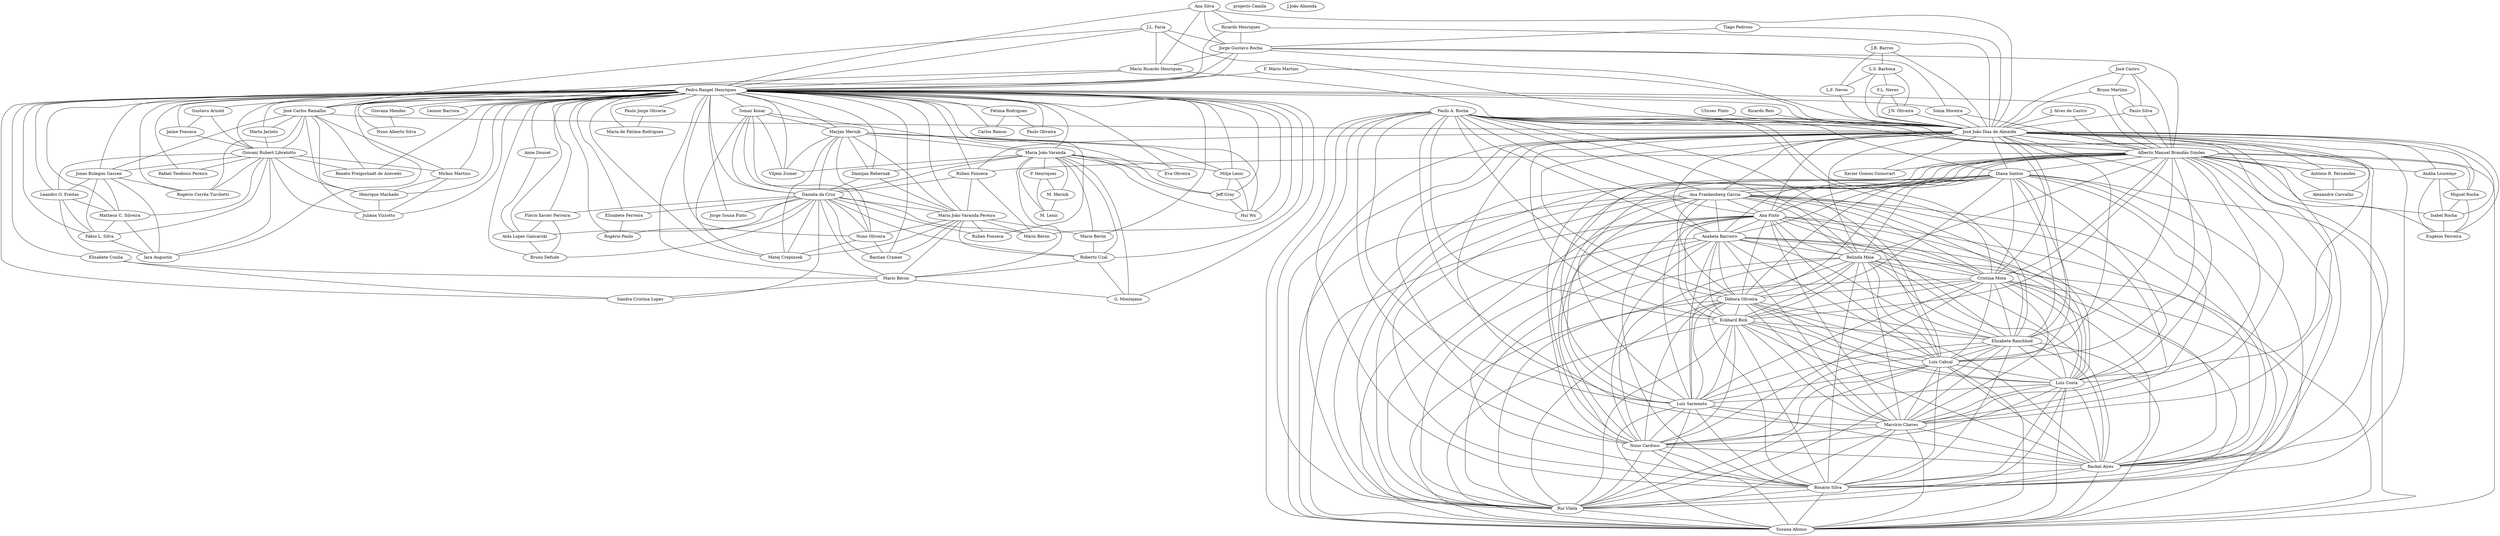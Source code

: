digraph G{
"F. Mário Martins"->{"Pedro Rangel Henriques","José João Dias de Almeida"}[arrowhead="none"]
"J.B. Barros"->{"L.S. Barbosa","L.F. Neves","José João Dias de Almeida"}[arrowhead="none"]
"projecto Camila"->{}[arrowhead="none"]
"Ulisses Pinto"->{"José João Dias de Almeida"}[arrowhead="none"]
"L.S. Barbosa"->{"F.L. Neves","J.N. Oliveira","L.F. Neves","José João Dias de Almeida"}[arrowhead="none"]
"Ricardo Reis"->{"José João Dias de Almeida"}[arrowhead="none"]
"F.L. Neves"->{"J.N. Oliveira","José João Dias de Almeida"}[arrowhead="none"]
"J.N. Oliveira"->{"José João Dias de Almeida"}[arrowhead="none"]
"J.L. Faria"->{"Jorge Gustavo Rocha","Mario Ricardo Henriques","Pedro Rangel Henriques","José Carlos Ramalho","José João Dias de Almeida"}[arrowhead="none"]
"L.F. Neves"->{"José João Dias de Almeida"}[arrowhead="none"]
"Ana Silva"->{"Ricardo Henriques","Jorge Gustavo Rocha","Mario Ricardo Henriques","Pedro Rangel Henriques","José João Dias de Almeida"}[arrowhead="none"]
"Ricardo Henriques"->{"Jorge Gustavo Rocha","Pedro Rangel Henriques","José João Dias de Almeida"}[arrowhead="none"]
"Tiago Pedroso"->{"Jorge Gustavo Rocha","José João Dias de Almeida"}[arrowhead="none"]
"Jorge Gustavo Rocha"->{"Mario Ricardo Henriques","Pedro Rangel Henriques","José Carlos Ramalho","Sónia Moreira","José João Dias de Almeida","Alberto Manuel Brandão Simões"}[arrowhead="none"]
"Mario Ricardo Henriques"->{"Pedro Rangel Henriques","José Carlos Ramalho","José João Dias de Almeida"}[arrowhead="none"]
"Pedro Rangel Henriques"->{"José Carlos Ramalho","Sónia Moreira","José João Dias de Almeida","Alberto Manuel Brandão Simões","Rúben Fonseca","Fátima Rodrigues","Carlos Ramos","Paulo Oliveira","Tomaz Kosar","Marjan Mernik","Maria João Varanda","Viljem Zumer","Mitja Lenic","Jeff Gray","Hui Wu","Damijan Rebernak","Daniela da Cruz","Anne Doucet","Leonor Barroca","Marta Jacinto","Giovana Mendes","Nuno Alberto Silva","Gustavo Arnold","Jaime Fonseca","Maria João Varanda Pereira","Mario Berón","Roberto Uzal","Elisabete Cunha","Mario Béron","G. Montejano","Eva Oliveira","Flávio Xavier Ferreira","Alda Lopes Gancarski","Giovani Rubert Librelotto","Renato Preigschadt de Azevedo","Jonas Bulegon Gassen","Rogério Corrêa Turchetti","Leandro O. Freitas","Matheus C. Silveira","Fábio L. Silva","Iara Augustin","Mirkos Martins","Henrique Machado","Juliana Vizzotto","Elisabete Ferreira","Rogério Paulo","Ruben Fonseca","Sandra Cristina Lopes","Mário Béron","Jorge Sousa Pinto","Nuno Oliveira","Matej Crepinsek","Bruno Defude","Paulo Jorge Oliveria","Maria de Fátima Rodrigues","Rafael Teodósio Pereira","Bastian Cramer"}[arrowhead="none"]
"José Carlos Ramalho"->{"José João Dias de Almeida","Marta Jacinto","Giovani Rubert Librelotto","Renato Preigschadt de Azevedo","Jonas Bulegon Gassen","Rogério Corrêa Turchetti","Mirkos Martins","Henrique Machado","Juliana Vizzotto"}[arrowhead="none"]
"Sónia Moreira"->{"José João Dias de Almeida","Alberto Manuel Brandão Simões"}[arrowhead="none"]
"Paulo A. Rocha"->{"José João Dias de Almeida","Alberto Manuel Brandão Simões","Diana Santos","Ana Frankenberg Garcia","Ana Pinto","Anabela Barreiro","Belinda Maia","Cristina Mota","Débora Oliveira","Eckhard Bick","Elisabete Ranchhod","Luís Cabral","Luís Costa","Luís Sarmento","Marcirio Chaves","Nuno Cardoso","Rachel Aires","Rosário Silva","Rui Vilela","Susana Afonso"}[arrowhead="none"]
"J. Alves de Castro"->{"José João Dias de Almeida","Alberto Manuel Brandão Simões"}[arrowhead="none"]
"José Castro"->{"Bruno Martins","Paulo Silva","José João Dias de Almeida","Alberto Manuel Brandão Simões"}[arrowhead="none"]
"Bruno Martins"->{"Paulo Silva","José João Dias de Almeida","Alberto Manuel Brandão Simões"}[arrowhead="none"]
"Paulo Silva"->{"José João Dias de Almeida","Alberto Manuel Brandão Simões"}[arrowhead="none"]
"José João Dias de Almeida"->{"Alberto Manuel Brandão Simões","Xavier Gomez Guinovart","Diana Santos","Ana Frankenberg Garcia","Ana Pinto","Anabela Barreiro","Belinda Maia","Cristina Mota","Débora Oliveira","Eckhard Bick","Elisabete Ranchhod","Luís Cabral","Luís Costa","Luís Sarmento","Marcirio Chaves","Nuno Cardoso","Rachel Aires","Rosário Silva","Rui Vilela","Susana Afonso","António R. Fernandes","Alexandre Carvalho","Rúben Fonseca","Anália Lourenço","Miguel Rocha","Isabel Rocha","Eugénio Ferreira"}[arrowhead="none"]
"Alberto Manuel Brandão Simões"->{"Xavier Gomez Guinovart","Diana Santos","Ana Frankenberg Garcia","Ana Pinto","Anabela Barreiro","Belinda Maia","Cristina Mota","Débora Oliveira","Eckhard Bick","Elisabete Ranchhod","Luís Cabral","Luís Costa","Luís Sarmento","Marcirio Chaves","Nuno Cardoso","Rachel Aires","Rosário Silva","Rui Vilela","Susana Afonso","António R. Fernandes","Alexandre Carvalho","Rúben Fonseca","Anália Lourenço","Miguel Rocha","Isabel Rocha","Eugénio Ferreira"}[arrowhead="none"]
"Xavier Gomez Guinovart"->{}[arrowhead="none"]
"Diana Santos"->{"Ana Frankenberg Garcia","Ana Pinto","Anabela Barreiro","Belinda Maia","Cristina Mota","Débora Oliveira","Eckhard Bick","Elisabete Ranchhod","Luís Cabral","Luís Costa","Luís Sarmento","Marcirio Chaves","Nuno Cardoso","Rachel Aires","Rosário Silva","Rui Vilela","Susana Afonso"}[arrowhead="none"]
"Ana Frankenberg Garcia"->{"Ana Pinto","Anabela Barreiro","Belinda Maia","Cristina Mota","Débora Oliveira","Eckhard Bick","Elisabete Ranchhod","Luís Cabral","Luís Costa","Luís Sarmento","Marcirio Chaves","Nuno Cardoso","Rachel Aires","Rosário Silva","Rui Vilela","Susana Afonso"}[arrowhead="none"]
"Ana Pinto"->{"Anabela Barreiro","Belinda Maia","Cristina Mota","Débora Oliveira","Eckhard Bick","Elisabete Ranchhod","Luís Cabral","Luís Costa","Luís Sarmento","Marcirio Chaves","Nuno Cardoso","Rachel Aires","Rosário Silva","Rui Vilela","Susana Afonso"}[arrowhead="none"]
"Anabela Barreiro"->{"Belinda Maia","Cristina Mota","Débora Oliveira","Eckhard Bick","Elisabete Ranchhod","Luís Cabral","Luís Costa","Luís Sarmento","Marcirio Chaves","Nuno Cardoso","Rachel Aires","Rosário Silva","Rui Vilela","Susana Afonso"}[arrowhead="none"]
"Belinda Maia"->{"Cristina Mota","Débora Oliveira","Eckhard Bick","Elisabete Ranchhod","Luís Cabral","Luís Costa","Luís Sarmento","Marcirio Chaves","Nuno Cardoso","Rachel Aires","Rosário Silva","Rui Vilela","Susana Afonso"}[arrowhead="none"]
"Cristina Mota"->{"Débora Oliveira","Eckhard Bick","Elisabete Ranchhod","Luís Cabral","Luís Costa","Luís Sarmento","Marcirio Chaves","Nuno Cardoso","Rachel Aires","Rosário Silva","Rui Vilela","Susana Afonso"}[arrowhead="none"]
"Débora Oliveira"->{"Eckhard Bick","Elisabete Ranchhod","Luís Cabral","Luís Costa","Luís Sarmento","Marcirio Chaves","Nuno Cardoso","Rachel Aires","Rosário Silva","Rui Vilela","Susana Afonso"}[arrowhead="none"]
"Eckhard Bick"->{"Elisabete Ranchhod","Luís Cabral","Luís Costa","Luís Sarmento","Marcirio Chaves","Nuno Cardoso","Rachel Aires","Rosário Silva","Rui Vilela","Susana Afonso"}[arrowhead="none"]
"Elisabete Ranchhod"->{"Luís Cabral","Luís Costa","Luís Sarmento","Marcirio Chaves","Nuno Cardoso","Rachel Aires","Rosário Silva","Rui Vilela","Susana Afonso"}[arrowhead="none"]
"Luís Cabral"->{"Luís Costa","Luís Sarmento","Marcirio Chaves","Nuno Cardoso","Rachel Aires","Rosário Silva","Rui Vilela","Susana Afonso"}[arrowhead="none"]
"Luís Costa"->{"Luís Sarmento","Marcirio Chaves","Nuno Cardoso","Rachel Aires","Rosário Silva","Rui Vilela","Susana Afonso"}[arrowhead="none"]
"Luís Sarmento"->{"Marcirio Chaves","Nuno Cardoso","Rachel Aires","Rosário Silva","Rui Vilela","Susana Afonso"}[arrowhead="none"]
"Marcirio Chaves"->{"Nuno Cardoso","Rachel Aires","Rosário Silva","Rui Vilela","Susana Afonso"}[arrowhead="none"]
"Nuno Cardoso"->{"Rachel Aires","Rosário Silva","Rui Vilela","Susana Afonso"}[arrowhead="none"]
"Rachel Aires"->{"Rosário Silva","Rui Vilela","Susana Afonso"}[arrowhead="none"]
"Rosário Silva"->{"Rui Vilela","Susana Afonso"}[arrowhead="none"]
"Rui Vilela"->{"Susana Afonso"}[arrowhead="none"]
"Susana Afonso"->{}[arrowhead="none"]
"António R. Fernandes"->{"Alexandre Carvalho"}[arrowhead="none"]
"Alexandre Carvalho"->{}[arrowhead="none"]
"Rúben Fonseca"->{"Daniela da Cruz","Maria João Varanda Pereira","Mário Béron"}[arrowhead="none"]
"Anália Lourenço"->{"Miguel Rocha","Isabel Rocha","Eugénio Ferreira"}[arrowhead="none"]
"Miguel Rocha"->{"Isabel Rocha","Eugénio Ferreira"}[arrowhead="none"]
"Isabel Rocha"->{"Eugénio Ferreira"}[arrowhead="none"]
"Eugénio Ferreira"->{}[arrowhead="none"]
"J.João Almeida"->{}[arrowhead="none"]
"Fátima Rodrigues"->{"Carlos Ramos","Paulo Oliveira"}[arrowhead="none"]
"Carlos Ramos"->{}[arrowhead="none"]
"Paulo Oliveira"->{}[arrowhead="none"]
"Tomaz Kosar"->{"Marjan Mernik","Maria João Varanda","Viljem Zumer","Daniela da Cruz","Maria João Varanda Pereira","Nuno Oliveira","Matej Crepinsek"}[arrowhead="none"]
"Marjan Mernik"->{"Maria João Varanda","Viljem Zumer","Mitja Lenic","Jeff Gray","Hui Wu","Damijan Rebernak","Daniela da Cruz","Maria João Varanda Pereira","Nuno Oliveira","Matej Crepinsek"}[arrowhead="none"]
"Maria João Varanda"->{"Viljem Zumer","Mitja Lenic","Jeff Gray","Hui Wu","Damijan Rebernak","Daniela da Cruz","P. Henriques","M. Mernik","M. Lenic","Mario Berón","Roberto Uzal","Mario Béron","G. Montejano","Eva Oliveira"}[arrowhead="none"]
"Viljem Zumer"->{}[arrowhead="none"]
"Mitja Lenic"->{"Jeff Gray","Hui Wu"}[arrowhead="none"]
"Jeff Gray"->{"Hui Wu"}[arrowhead="none"]
"Hui Wu"->{}[arrowhead="none"]
"Damijan Rebernak"->{"Daniela da Cruz","Maria João Varanda Pereira"}[arrowhead="none"]
"Daniela da Cruz"->{"Maria João Varanda Pereira","Roberto Uzal","Mario Béron","Flávio Xavier Ferreira","Alda Lopes Gancarski","Elisabete Ferreira","Rogério Paulo","Ruben Fonseca","Sandra Cristina Lopes","Mário Béron","Jorge Sousa Pinto","Nuno Oliveira","Matej Crepinsek","Bruno Defude","Bastian Cramer"}[arrowhead="none"]
"Anne Doucet"->{"Alda Lopes Gancarski"}[arrowhead="none"]
"Leonor Barroca"->{}[arrowhead="none"]
"Marta Jacinto"->{"Giovani Rubert Librelotto"}[arrowhead="none"]
"Giovana Mendes"->{"Nuno Alberto Silva"}[arrowhead="none"]
"Nuno Alberto Silva"->{}[arrowhead="none"]
"Gustavo Arnold"->{"Jaime Fonseca","Giovani Rubert Librelotto"}[arrowhead="none"]
"Jaime Fonseca"->{"Giovani Rubert Librelotto"}[arrowhead="none"]
"P. Henriques"->{"M. Mernik","M. Lenic"}[arrowhead="none"]
"M. Mernik"->{"M. Lenic"}[arrowhead="none"]
"M. Lenic"->{}[arrowhead="none"]
"Maria João Varanda Pereira"->{"Mario Berón","Roberto Uzal","Mario Béron","Ruben Fonseca","Mário Béron","Nuno Oliveira","Matej Crepinsek","Bastian Cramer"}[arrowhead="none"]
"Mario Berón"->{"Roberto Uzal"}[arrowhead="none"]
"Roberto Uzal"->{"Mario Béron","G. Montejano"}[arrowhead="none"]
"Elisabete Cunha"->{"Mario Béron","Sandra Cristina Lopes"}[arrowhead="none"]
"Mario Béron"->{"G. Montejano","Sandra Cristina Lopes"}[arrowhead="none"]
"G. Montejano"->{}[arrowhead="none"]
"Eva Oliveira"->{}[arrowhead="none"]
"Flávio Xavier Ferreira"->{"Alda Lopes Gancarski","Bruno Defude"}[arrowhead="none"]
"Alda Lopes Gancarski"->{"Bruno Defude"}[arrowhead="none"]
"Giovani Rubert Librelotto"->{"Renato Preigschadt de Azevedo","Jonas Bulegon Gassen","Rogério Corrêa Turchetti","Leandro O. Freitas","Matheus C. Silveira","Fábio L. Silva","Iara Augustin","Mirkos Martins","Henrique Machado","Juliana Vizzotto","Rafael Teodósio Pereira"}[arrowhead="none"]
"Renato Preigschadt de Azevedo"->{}[arrowhead="none"]
"Jonas Bulegon Gassen"->{"Rogério Corrêa Turchetti","Leandro O. Freitas","Matheus C. Silveira","Fábio L. Silva","Iara Augustin"}[arrowhead="none"]
"Rogério Corrêa Turchetti"->{}[arrowhead="none"]
"Leandro O. Freitas"->{"Matheus C. Silveira","Fábio L. Silva","Iara Augustin"}[arrowhead="none"]
"Matheus C. Silveira"->{"Fábio L. Silva","Iara Augustin"}[arrowhead="none"]
"Fábio L. Silva"->{"Iara Augustin"}[arrowhead="none"]
"Iara Augustin"->{}[arrowhead="none"]
"Mirkos Martins"->{"Henrique Machado","Juliana Vizzotto"}[arrowhead="none"]
"Henrique Machado"->{"Juliana Vizzotto"}[arrowhead="none"]
"Juliana Vizzotto"->{}[arrowhead="none"]
"Elisabete Ferreira"->{"Rogério Paulo"}[arrowhead="none"]
"Rogério Paulo"->{}[arrowhead="none"]
"Ruben Fonseca"->{}[arrowhead="none"]
"Sandra Cristina Lopes"->{}[arrowhead="none"]
"Mário Béron"->{}[arrowhead="none"]
"Jorge Sousa Pinto"->{}[arrowhead="none"]
"Nuno Oliveira"->{"Matej Crepinsek","Bastian Cramer"}[arrowhead="none"]
"Matej Crepinsek"->{}[arrowhead="none"]
"Bruno Defude"->{}[arrowhead="none"]
"Paulo Jorge Oliveria"->{"Maria de Fátima Rodrigues"}[arrowhead="none"]
"Maria de Fátima Rodrigues"->{}[arrowhead="none"]
"Rafael Teodósio Pereira"->{}[arrowhead="none"]
"Bastian Cramer"->{}[arrowhead="none"]
}digraph G{
"F. Mário Martins"->{"Pedro Rangel Henriques","José João Dias de Almeida"}[arrowhead="none"]
"J.B. Barros"->{"L.S. Barbosa","L.F. Neves","José João Dias de Almeida"}[arrowhead="none"]
"projecto Camila"->{}[arrowhead="none"]
"Ulisses Pinto"->{"José João Dias de Almeida"}[arrowhead="none"]
"L.S. Barbosa"->{"F.L. Neves","J.N. Oliveira","L.F. Neves","José João Dias de Almeida"}[arrowhead="none"]
"Ricardo Reis"->{"José João Dias de Almeida"}[arrowhead="none"]
"F.L. Neves"->{"J.N. Oliveira","José João Dias de Almeida"}[arrowhead="none"]
"J.N. Oliveira"->{"José João Dias de Almeida"}[arrowhead="none"]
"J.L. Faria"->{"Jorge Gustavo Rocha","Mario Ricardo Henriques","Pedro Rangel Henriques","José Carlos Ramalho","José João Dias de Almeida"}[arrowhead="none"]
"L.F. Neves"->{"José João Dias de Almeida"}[arrowhead="none"]
"Ana Silva"->{"Ricardo Henriques","Jorge Gustavo Rocha","Mario Ricardo Henriques","Pedro Rangel Henriques","José João Dias de Almeida"}[arrowhead="none"]
"Ricardo Henriques"->{"Jorge Gustavo Rocha","Pedro Rangel Henriques","José João Dias de Almeida"}[arrowhead="none"]
"Tiago Pedroso"->{"Jorge Gustavo Rocha","José João Dias de Almeida"}[arrowhead="none"]
"Jorge Gustavo Rocha"->{"Mario Ricardo Henriques","Pedro Rangel Henriques","José Carlos Ramalho","Sónia Moreira","José João Dias de Almeida","Alberto Manuel Brandão Simões"}[arrowhead="none"]
"Mario Ricardo Henriques"->{"Pedro Rangel Henriques","José Carlos Ramalho","José João Dias de Almeida"}[arrowhead="none"]
"Pedro Rangel Henriques"->{"José Carlos Ramalho","Sónia Moreira","José João Dias de Almeida","Alberto Manuel Brandão Simões","Rúben Fonseca","Fátima Rodrigues","Carlos Ramos","Paulo Oliveira","Tomaz Kosar","Marjan Mernik","Maria João Varanda","Viljem Zumer","Mitja Lenic","Jeff Gray","Hui Wu","Damijan Rebernak","Daniela da Cruz","Anne Doucet","Leonor Barroca","Marta Jacinto","Giovana Mendes","Nuno Alberto Silva","Gustavo Arnold","Jaime Fonseca","Maria João Varanda Pereira","Mario Berón","Roberto Uzal","Elisabete Cunha","Mario Béron","G. Montejano","Eva Oliveira","Flávio Xavier Ferreira","Alda Lopes Gancarski","Giovani Rubert Librelotto","Renato Preigschadt de Azevedo","Jonas Bulegon Gassen","Rogério Corrêa Turchetti","Leandro O. Freitas","Matheus C. Silveira","Fábio L. Silva","Iara Augustin","Mirkos Martins","Henrique Machado","Juliana Vizzotto","Elisabete Ferreira","Rogério Paulo","Ruben Fonseca","Sandra Cristina Lopes","Mário Béron","Jorge Sousa Pinto","Nuno Oliveira","Matej Crepinsek","Bruno Defude","Paulo Jorge Oliveria","Maria de Fátima Rodrigues","Rafael Teodósio Pereira","Bastian Cramer"}[arrowhead="none"]
"José Carlos Ramalho"->{"José João Dias de Almeida","Marta Jacinto","Giovani Rubert Librelotto","Renato Preigschadt de Azevedo","Jonas Bulegon Gassen","Rogério Corrêa Turchetti","Mirkos Martins","Henrique Machado","Juliana Vizzotto"}[arrowhead="none"]
"Sónia Moreira"->{"José João Dias de Almeida","Alberto Manuel Brandão Simões"}[arrowhead="none"]
"Paulo A. Rocha"->{"José João Dias de Almeida","Alberto Manuel Brandão Simões","Diana Santos","Ana Frankenberg Garcia","Ana Pinto","Anabela Barreiro","Belinda Maia","Cristina Mota","Débora Oliveira","Eckhard Bick","Elisabete Ranchhod","Luís Cabral","Luís Costa","Luís Sarmento","Marcirio Chaves","Nuno Cardoso","Rachel Aires","Rosário Silva","Rui Vilela","Susana Afonso"}[arrowhead="none"]
"J. Alves de Castro"->{"José João Dias de Almeida","Alberto Manuel Brandão Simões"}[arrowhead="none"]
"José Castro"->{"Bruno Martins","Paulo Silva","José João Dias de Almeida","Alberto Manuel Brandão Simões"}[arrowhead="none"]
"Bruno Martins"->{"Paulo Silva","José João Dias de Almeida","Alberto Manuel Brandão Simões"}[arrowhead="none"]
"Paulo Silva"->{"José João Dias de Almeida","Alberto Manuel Brandão Simões"}[arrowhead="none"]
"José João Dias de Almeida"->{"Alberto Manuel Brandão Simões","Xavier Gomez Guinovart","Diana Santos","Ana Frankenberg Garcia","Ana Pinto","Anabela Barreiro","Belinda Maia","Cristina Mota","Débora Oliveira","Eckhard Bick","Elisabete Ranchhod","Luís Cabral","Luís Costa","Luís Sarmento","Marcirio Chaves","Nuno Cardoso","Rachel Aires","Rosário Silva","Rui Vilela","Susana Afonso","António R. Fernandes","Alexandre Carvalho","Rúben Fonseca","Anália Lourenço","Miguel Rocha","Isabel Rocha","Eugénio Ferreira"}[arrowhead="none"]
"Alberto Manuel Brandão Simões"->{"Xavier Gomez Guinovart","Diana Santos","Ana Frankenberg Garcia","Ana Pinto","Anabela Barreiro","Belinda Maia","Cristina Mota","Débora Oliveira","Eckhard Bick","Elisabete Ranchhod","Luís Cabral","Luís Costa","Luís Sarmento","Marcirio Chaves","Nuno Cardoso","Rachel Aires","Rosário Silva","Rui Vilela","Susana Afonso","António R. Fernandes","Alexandre Carvalho","Rúben Fonseca","Anália Lourenço","Miguel Rocha","Isabel Rocha","Eugénio Ferreira"}[arrowhead="none"]
"Xavier Gomez Guinovart"->{}[arrowhead="none"]
"Diana Santos"->{"Ana Frankenberg Garcia","Ana Pinto","Anabela Barreiro","Belinda Maia","Cristina Mota","Débora Oliveira","Eckhard Bick","Elisabete Ranchhod","Luís Cabral","Luís Costa","Luís Sarmento","Marcirio Chaves","Nuno Cardoso","Rachel Aires","Rosário Silva","Rui Vilela","Susana Afonso"}[arrowhead="none"]
"Ana Frankenberg Garcia"->{"Ana Pinto","Anabela Barreiro","Belinda Maia","Cristina Mota","Débora Oliveira","Eckhard Bick","Elisabete Ranchhod","Luís Cabral","Luís Costa","Luís Sarmento","Marcirio Chaves","Nuno Cardoso","Rachel Aires","Rosário Silva","Rui Vilela","Susana Afonso"}[arrowhead="none"]
"Ana Pinto"->{"Anabela Barreiro","Belinda Maia","Cristina Mota","Débora Oliveira","Eckhard Bick","Elisabete Ranchhod","Luís Cabral","Luís Costa","Luís Sarmento","Marcirio Chaves","Nuno Cardoso","Rachel Aires","Rosário Silva","Rui Vilela","Susana Afonso"}[arrowhead="none"]
"Anabela Barreiro"->{"Belinda Maia","Cristina Mota","Débora Oliveira","Eckhard Bick","Elisabete Ranchhod","Luís Cabral","Luís Costa","Luís Sarmento","Marcirio Chaves","Nuno Cardoso","Rachel Aires","Rosário Silva","Rui Vilela","Susana Afonso"}[arrowhead="none"]
"Belinda Maia"->{"Cristina Mota","Débora Oliveira","Eckhard Bick","Elisabete Ranchhod","Luís Cabral","Luís Costa","Luís Sarmento","Marcirio Chaves","Nuno Cardoso","Rachel Aires","Rosário Silva","Rui Vilela","Susana Afonso"}[arrowhead="none"]
"Cristina Mota"->{"Débora Oliveira","Eckhard Bick","Elisabete Ranchhod","Luís Cabral","Luís Costa","Luís Sarmento","Marcirio Chaves","Nuno Cardoso","Rachel Aires","Rosário Silva","Rui Vilela","Susana Afonso"}[arrowhead="none"]
"Débora Oliveira"->{"Eckhard Bick","Elisabete Ranchhod","Luís Cabral","Luís Costa","Luís Sarmento","Marcirio Chaves","Nuno Cardoso","Rachel Aires","Rosário Silva","Rui Vilela","Susana Afonso"}[arrowhead="none"]
"Eckhard Bick"->{"Elisabete Ranchhod","Luís Cabral","Luís Costa","Luís Sarmento","Marcirio Chaves","Nuno Cardoso","Rachel Aires","Rosário Silva","Rui Vilela","Susana Afonso"}[arrowhead="none"]
"Elisabete Ranchhod"->{"Luís Cabral","Luís Costa","Luís Sarmento","Marcirio Chaves","Nuno Cardoso","Rachel Aires","Rosário Silva","Rui Vilela","Susana Afonso"}[arrowhead="none"]
"Luís Cabral"->{"Luís Costa","Luís Sarmento","Marcirio Chaves","Nuno Cardoso","Rachel Aires","Rosário Silva","Rui Vilela","Susana Afonso"}[arrowhead="none"]
"Luís Costa"->{"Luís Sarmento","Marcirio Chaves","Nuno Cardoso","Rachel Aires","Rosário Silva","Rui Vilela","Susana Afonso"}[arrowhead="none"]
"Luís Sarmento"->{"Marcirio Chaves","Nuno Cardoso","Rachel Aires","Rosário Silva","Rui Vilela","Susana Afonso"}[arrowhead="none"]
"Marcirio Chaves"->{"Nuno Cardoso","Rachel Aires","Rosário Silva","Rui Vilela","Susana Afonso"}[arrowhead="none"]
"Nuno Cardoso"->{"Rachel Aires","Rosário Silva","Rui Vilela","Susana Afonso"}[arrowhead="none"]
"Rachel Aires"->{"Rosário Silva","Rui Vilela","Susana Afonso"}[arrowhead="none"]
"Rosário Silva"->{"Rui Vilela","Susana Afonso"}[arrowhead="none"]
"Rui Vilela"->{"Susana Afonso"}[arrowhead="none"]
"Susana Afonso"->{}[arrowhead="none"]
"António R. Fernandes"->{"Alexandre Carvalho"}[arrowhead="none"]
"Alexandre Carvalho"->{}[arrowhead="none"]
"Rúben Fonseca"->{"Daniela da Cruz","Maria João Varanda Pereira","Mário Béron"}[arrowhead="none"]
"Anália Lourenço"->{"Miguel Rocha","Isabel Rocha","Eugénio Ferreira"}[arrowhead="none"]
"Miguel Rocha"->{"Isabel Rocha","Eugénio Ferreira"}[arrowhead="none"]
"Isabel Rocha"->{"Eugénio Ferreira"}[arrowhead="none"]
"Eugénio Ferreira"->{}[arrowhead="none"]
"J.João Almeida"->{}[arrowhead="none"]
"Fátima Rodrigues"->{"Carlos Ramos","Paulo Oliveira"}[arrowhead="none"]
"Carlos Ramos"->{}[arrowhead="none"]
"Paulo Oliveira"->{}[arrowhead="none"]
"Tomaz Kosar"->{"Marjan Mernik","Maria João Varanda","Viljem Zumer","Daniela da Cruz","Maria João Varanda Pereira","Nuno Oliveira","Matej Crepinsek"}[arrowhead="none"]
"Marjan Mernik"->{"Maria João Varanda","Viljem Zumer","Mitja Lenic","Jeff Gray","Hui Wu","Damijan Rebernak","Daniela da Cruz","Maria João Varanda Pereira","Nuno Oliveira","Matej Crepinsek"}[arrowhead="none"]
"Maria João Varanda"->{"Viljem Zumer","Mitja Lenic","Jeff Gray","Hui Wu","Damijan Rebernak","Daniela da Cruz","P. Henriques","M. Mernik","M. Lenic","Mario Berón","Roberto Uzal","Mario Béron","G. Montejano","Eva Oliveira"}[arrowhead="none"]
"Viljem Zumer"->{}[arrowhead="none"]
"Mitja Lenic"->{"Jeff Gray","Hui Wu"}[arrowhead="none"]
"Jeff Gray"->{"Hui Wu"}[arrowhead="none"]
"Hui Wu"->{}[arrowhead="none"]
"Damijan Rebernak"->{"Daniela da Cruz","Maria João Varanda Pereira"}[arrowhead="none"]
"Daniela da Cruz"->{"Maria João Varanda Pereira","Roberto Uzal","Mario Béron","Flávio Xavier Ferreira","Alda Lopes Gancarski","Elisabete Ferreira","Rogério Paulo","Ruben Fonseca","Sandra Cristina Lopes","Mário Béron","Jorge Sousa Pinto","Nuno Oliveira","Matej Crepinsek","Bruno Defude","Bastian Cramer"}[arrowhead="none"]
"Anne Doucet"->{"Alda Lopes Gancarski"}[arrowhead="none"]
"Leonor Barroca"->{}[arrowhead="none"]
"Marta Jacinto"->{"Giovani Rubert Librelotto"}[arrowhead="none"]
"Giovana Mendes"->{"Nuno Alberto Silva"}[arrowhead="none"]
"Nuno Alberto Silva"->{}[arrowhead="none"]
"Gustavo Arnold"->{"Jaime Fonseca","Giovani Rubert Librelotto"}[arrowhead="none"]
"Jaime Fonseca"->{"Giovani Rubert Librelotto"}[arrowhead="none"]
"P. Henriques"->{"M. Mernik","M. Lenic"}[arrowhead="none"]
"M. Mernik"->{"M. Lenic"}[arrowhead="none"]
"M. Lenic"->{}[arrowhead="none"]
"Maria João Varanda Pereira"->{"Mario Berón","Roberto Uzal","Mario Béron","Ruben Fonseca","Mário Béron","Nuno Oliveira","Matej Crepinsek","Bastian Cramer"}[arrowhead="none"]
"Mario Berón"->{"Roberto Uzal"}[arrowhead="none"]
"Roberto Uzal"->{"Mario Béron","G. Montejano"}[arrowhead="none"]
"Elisabete Cunha"->{"Mario Béron","Sandra Cristina Lopes"}[arrowhead="none"]
"Mario Béron"->{"G. Montejano","Sandra Cristina Lopes"}[arrowhead="none"]
"G. Montejano"->{}[arrowhead="none"]
"Eva Oliveira"->{}[arrowhead="none"]
"Flávio Xavier Ferreira"->{"Alda Lopes Gancarski","Bruno Defude"}[arrowhead="none"]
"Alda Lopes Gancarski"->{"Bruno Defude"}[arrowhead="none"]
"Giovani Rubert Librelotto"->{"Renato Preigschadt de Azevedo","Jonas Bulegon Gassen","Rogério Corrêa Turchetti","Leandro O. Freitas","Matheus C. Silveira","Fábio L. Silva","Iara Augustin","Mirkos Martins","Henrique Machado","Juliana Vizzotto","Rafael Teodósio Pereira"}[arrowhead="none"]
"Renato Preigschadt de Azevedo"->{}[arrowhead="none"]
"Jonas Bulegon Gassen"->{"Rogério Corrêa Turchetti","Leandro O. Freitas","Matheus C. Silveira","Fábio L. Silva","Iara Augustin"}[arrowhead="none"]
"Rogério Corrêa Turchetti"->{}[arrowhead="none"]
"Leandro O. Freitas"->{"Matheus C. Silveira","Fábio L. Silva","Iara Augustin"}[arrowhead="none"]
"Matheus C. Silveira"->{"Fábio L. Silva","Iara Augustin"}[arrowhead="none"]
"Fábio L. Silva"->{"Iara Augustin"}[arrowhead="none"]
"Iara Augustin"->{}[arrowhead="none"]
"Mirkos Martins"->{"Henrique Machado","Juliana Vizzotto"}[arrowhead="none"]
"Henrique Machado"->{"Juliana Vizzotto"}[arrowhead="none"]
"Juliana Vizzotto"->{}[arrowhead="none"]
"Elisabete Ferreira"->{"Rogério Paulo"}[arrowhead="none"]
"Rogério Paulo"->{}[arrowhead="none"]
"Ruben Fonseca"->{}[arrowhead="none"]
"Sandra Cristina Lopes"->{}[arrowhead="none"]
"Mário Béron"->{}[arrowhead="none"]
"Jorge Sousa Pinto"->{}[arrowhead="none"]
"Nuno Oliveira"->{"Matej Crepinsek","Bastian Cramer"}[arrowhead="none"]
"Matej Crepinsek"->{}[arrowhead="none"]
"Bruno Defude"->{}[arrowhead="none"]
"Paulo Jorge Oliveria"->{"Maria de Fátima Rodrigues"}[arrowhead="none"]
"Maria de Fátima Rodrigues"->{}[arrowhead="none"]
"Rafael Teodósio Pereira"->{}[arrowhead="none"]
"Bastian Cramer"->{}[arrowhead="none"]
}